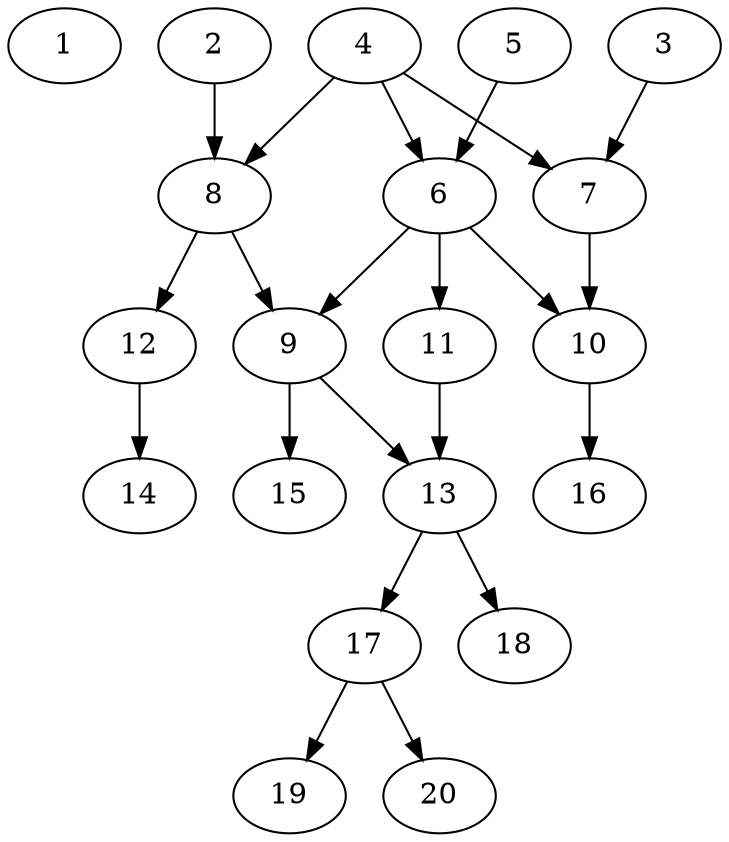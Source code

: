 // DAG automatically generated by daggen at Tue Jul 23 14:22:50 2019
// ./daggen --dot -n 20 --ccr 0.4 --fat 0.5 --regular 0.5 --density 0.6 --mindata 5242880 --maxdata 52428800 
digraph G {
  1 [size="59635200", alpha="0.04", expect_size="23854080"] 
  2 [size="33950720", alpha="0.16", expect_size="13580288"] 
  2 -> 8 [size ="13580288"]
  3 [size="72985600", alpha="0.19", expect_size="29194240"] 
  3 -> 7 [size ="29194240"]
  4 [size="78561280", alpha="0.06", expect_size="31424512"] 
  4 -> 6 [size ="31424512"]
  4 -> 7 [size ="31424512"]
  4 -> 8 [size ="31424512"]
  5 [size="30297600", alpha="0.12", expect_size="12119040"] 
  5 -> 6 [size ="12119040"]
  6 [size="54632960", alpha="0.15", expect_size="21853184"] 
  6 -> 9 [size ="21853184"]
  6 -> 10 [size ="21853184"]
  6 -> 11 [size ="21853184"]
  7 [size="126958080", alpha="0.06", expect_size="50783232"] 
  7 -> 10 [size ="50783232"]
  8 [size="102080000", alpha="0.10", expect_size="40832000"] 
  8 -> 9 [size ="40832000"]
  8 -> 12 [size ="40832000"]
  9 [size="74004480", alpha="0.18", expect_size="29601792"] 
  9 -> 13 [size ="29601792"]
  9 -> 15 [size ="29601792"]
  10 [size="41510400", alpha="0.03", expect_size="16604160"] 
  10 -> 16 [size ="16604160"]
  11 [size="117486080", alpha="0.06", expect_size="46994432"] 
  11 -> 13 [size ="46994432"]
  12 [size="24171520", alpha="0.02", expect_size="9668608"] 
  12 -> 14 [size ="9668608"]
  13 [size="120517120", alpha="0.17", expect_size="48206848"] 
  13 -> 17 [size ="48206848"]
  13 -> 18 [size ="48206848"]
  14 [size="113937920", alpha="0.07", expect_size="45575168"] 
  15 [size="31559680", alpha="0.14", expect_size="12623872"] 
  16 [size="102338560", alpha="0.04", expect_size="40935424"] 
  17 [size="73441280", alpha="0.18", expect_size="29376512"] 
  17 -> 19 [size ="29376512"]
  17 -> 20 [size ="29376512"]
  18 [size="109767680", alpha="0.08", expect_size="43907072"] 
  19 [size="48189440", alpha="0.16", expect_size="19275776"] 
  20 [size="37831680", alpha="0.16", expect_size="15132672"] 
}
